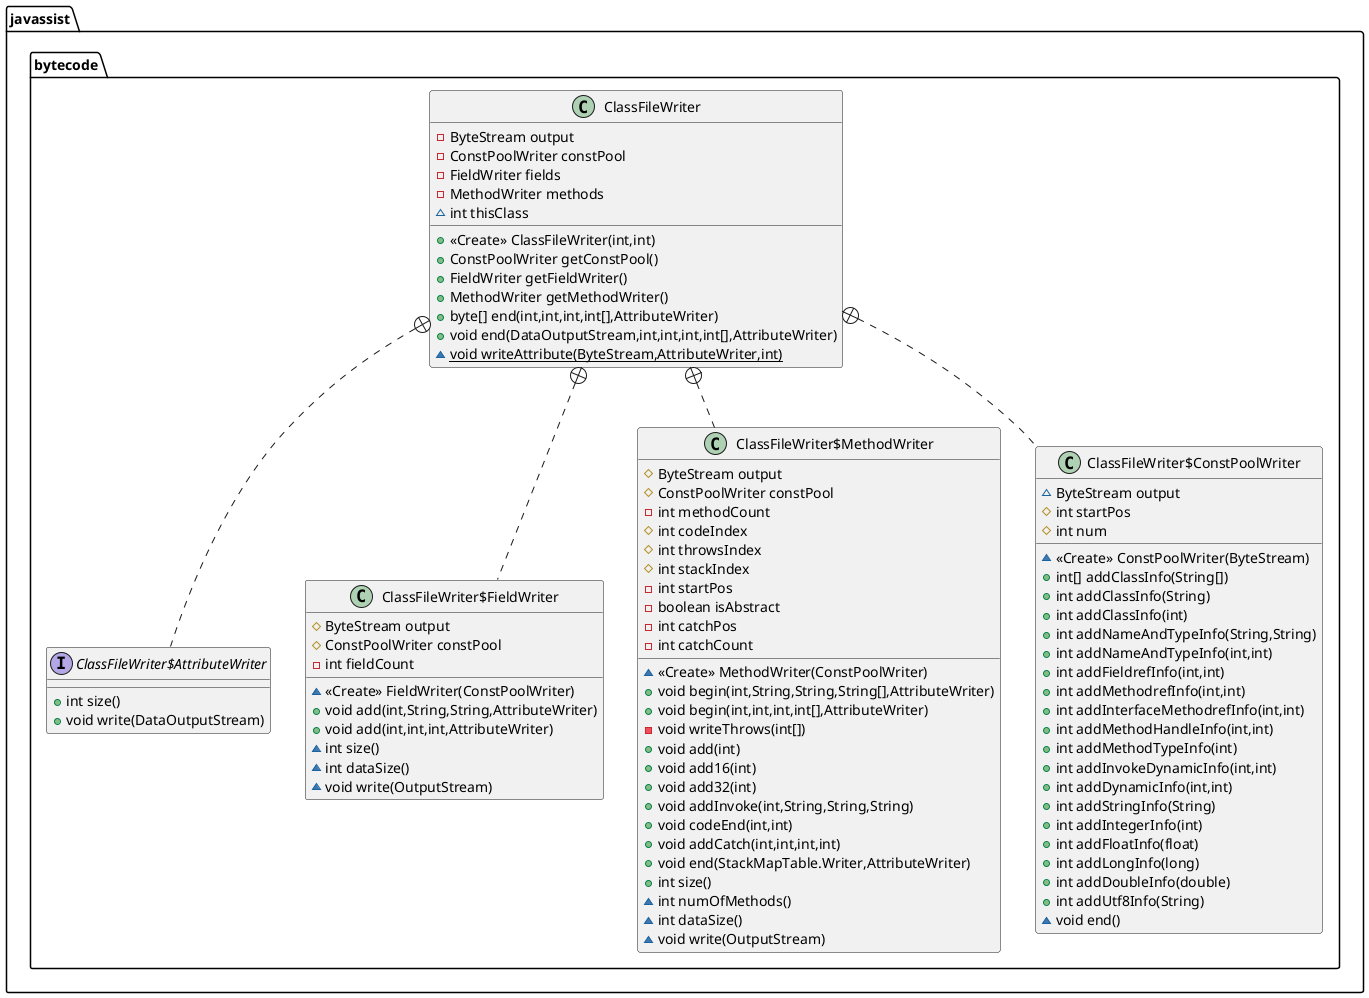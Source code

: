 @startuml
class javassist.bytecode.ClassFileWriter {
- ByteStream output
- ConstPoolWriter constPool
- FieldWriter fields
- MethodWriter methods
~ int thisClass
+ <<Create>> ClassFileWriter(int,int)
+ ConstPoolWriter getConstPool()
+ FieldWriter getFieldWriter()
+ MethodWriter getMethodWriter()
+ byte[] end(int,int,int,int[],AttributeWriter)
+ void end(DataOutputStream,int,int,int,int[],AttributeWriter)
~ {static} void writeAttribute(ByteStream,AttributeWriter,int)
}


interface javassist.bytecode.ClassFileWriter$AttributeWriter {
+ int size()
+ void write(DataOutputStream)
}

class javassist.bytecode.ClassFileWriter$FieldWriter {
# ByteStream output
# ConstPoolWriter constPool
- int fieldCount
~ <<Create>> FieldWriter(ConstPoolWriter)
+ void add(int,String,String,AttributeWriter)
+ void add(int,int,int,AttributeWriter)
~ int size()
~ int dataSize()
~ void write(OutputStream)
}


class javassist.bytecode.ClassFileWriter$MethodWriter {
# ByteStream output
# ConstPoolWriter constPool
- int methodCount
# int codeIndex
# int throwsIndex
# int stackIndex
- int startPos
- boolean isAbstract
- int catchPos
- int catchCount
~ <<Create>> MethodWriter(ConstPoolWriter)
+ void begin(int,String,String,String[],AttributeWriter)
+ void begin(int,int,int,int[],AttributeWriter)
- void writeThrows(int[])
+ void add(int)
+ void add16(int)
+ void add32(int)
+ void addInvoke(int,String,String,String)
+ void codeEnd(int,int)
+ void addCatch(int,int,int,int)
+ void end(StackMapTable.Writer,AttributeWriter)
+ int size()
~ int numOfMethods()
~ int dataSize()
~ void write(OutputStream)
}


class javassist.bytecode.ClassFileWriter$ConstPoolWriter {
~ ByteStream output
# int startPos
# int num
~ <<Create>> ConstPoolWriter(ByteStream)
+ int[] addClassInfo(String[])
+ int addClassInfo(String)
+ int addClassInfo(int)
+ int addNameAndTypeInfo(String,String)
+ int addNameAndTypeInfo(int,int)
+ int addFieldrefInfo(int,int)
+ int addMethodrefInfo(int,int)
+ int addInterfaceMethodrefInfo(int,int)
+ int addMethodHandleInfo(int,int)
+ int addMethodTypeInfo(int)
+ int addInvokeDynamicInfo(int,int)
+ int addDynamicInfo(int,int)
+ int addStringInfo(String)
+ int addIntegerInfo(int)
+ int addFloatInfo(float)
+ int addLongInfo(long)
+ int addDoubleInfo(double)
+ int addUtf8Info(String)
~ void end()
}




javassist.bytecode.ClassFileWriter +.. javassist.bytecode.ClassFileWriter$AttributeWriter
javassist.bytecode.ClassFileWriter +.. javassist.bytecode.ClassFileWriter$FieldWriter
javassist.bytecode.ClassFileWriter +.. javassist.bytecode.ClassFileWriter$MethodWriter
javassist.bytecode.ClassFileWriter +.. javassist.bytecode.ClassFileWriter$ConstPoolWriter
@enduml